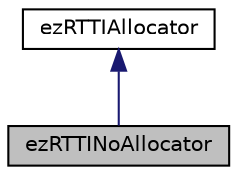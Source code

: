 digraph "ezRTTINoAllocator"
{
 // LATEX_PDF_SIZE
  edge [fontname="Helvetica",fontsize="10",labelfontname="Helvetica",labelfontsize="10"];
  node [fontname="Helvetica",fontsize="10",shape=record];
  Node1 [label="ezRTTINoAllocator",height=0.2,width=0.4,color="black", fillcolor="grey75", style="filled", fontcolor="black",tooltip="Dummy Allocator for types that should not be allocatable through the reflection system."];
  Node2 -> Node1 [dir="back",color="midnightblue",fontsize="10",style="solid",fontname="Helvetica"];
  Node2 [label="ezRTTIAllocator",height=0.2,width=0.4,color="black", fillcolor="white", style="filled",URL="$db/df8/structez_r_t_t_i_allocator.htm",tooltip="The interface for an allocator that creates instances of reflected types."];
}
